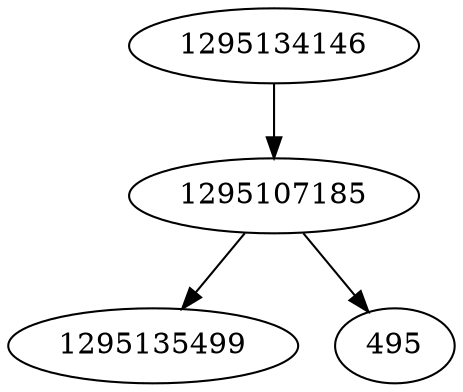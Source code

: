 strict digraph  {
1295107185;
1295134146;
1295135499;
495;
1295107185 -> 495;
1295107185 -> 1295135499;
1295134146 -> 1295107185;
}
